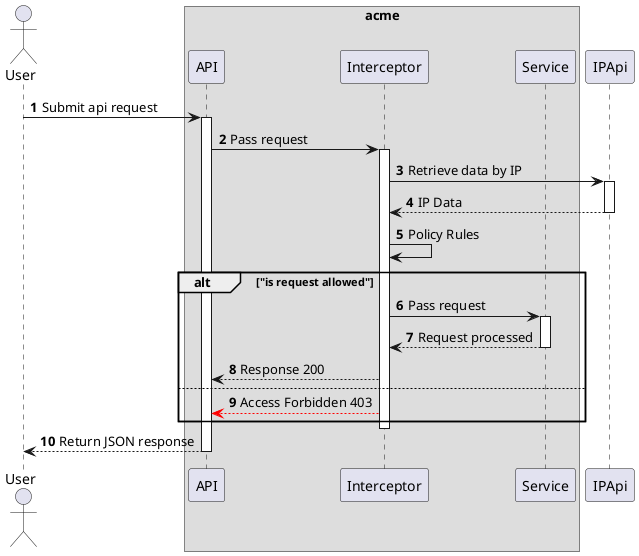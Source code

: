 @startuml
'https://plantuml.com/sequence-diagram

autonumber

actor User
box "acme"
    participant API
    participant Interceptor
    participant Service
end box
participant IPApi

User -> API: Submit api request
activate API
API -> Interceptor: Pass request
activate Interceptor
Interceptor -> IPApi: Retrieve data by IP
activate IPApi
IPApi --> Interceptor: IP Data
deactivate IPApi
Interceptor -> Interceptor: Policy Rules
alt "is request allowed"
    Interceptor -> Service: Pass request
    activate Service
    Service --> Interceptor: Request processed
    deactivate Service
    Interceptor --> API: Response 200
    else
    Interceptor -[#red]-> API: Access Forbidden 403
end
deactivate Interceptor
API --> User: Return JSON response
deactivate API

@enduml
